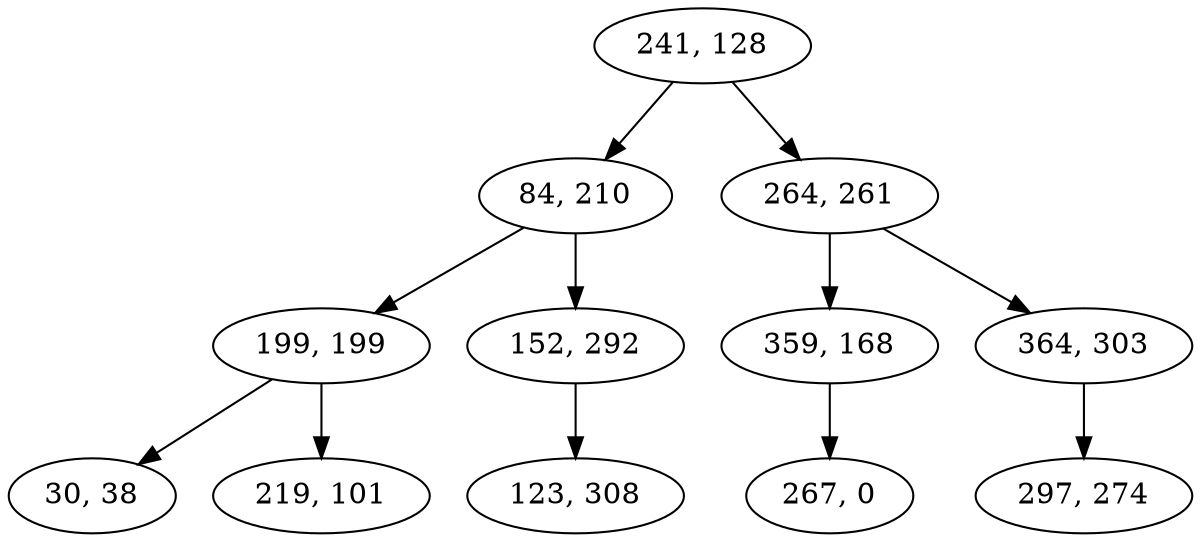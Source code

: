 digraph G {
  "241, 128" -> "84, 210";
  "84, 210" -> "199, 199";
  "199, 199" -> "30, 38";
  "199, 199" -> "219, 101";
  "84, 210" -> "152, 292";
  "152, 292" -> "123, 308";
  "241, 128" -> "264, 261";
  "264, 261" -> "359, 168";
  "359, 168" -> "267, 0";
  "264, 261" -> "364, 303";
  "364, 303" -> "297, 274";
}